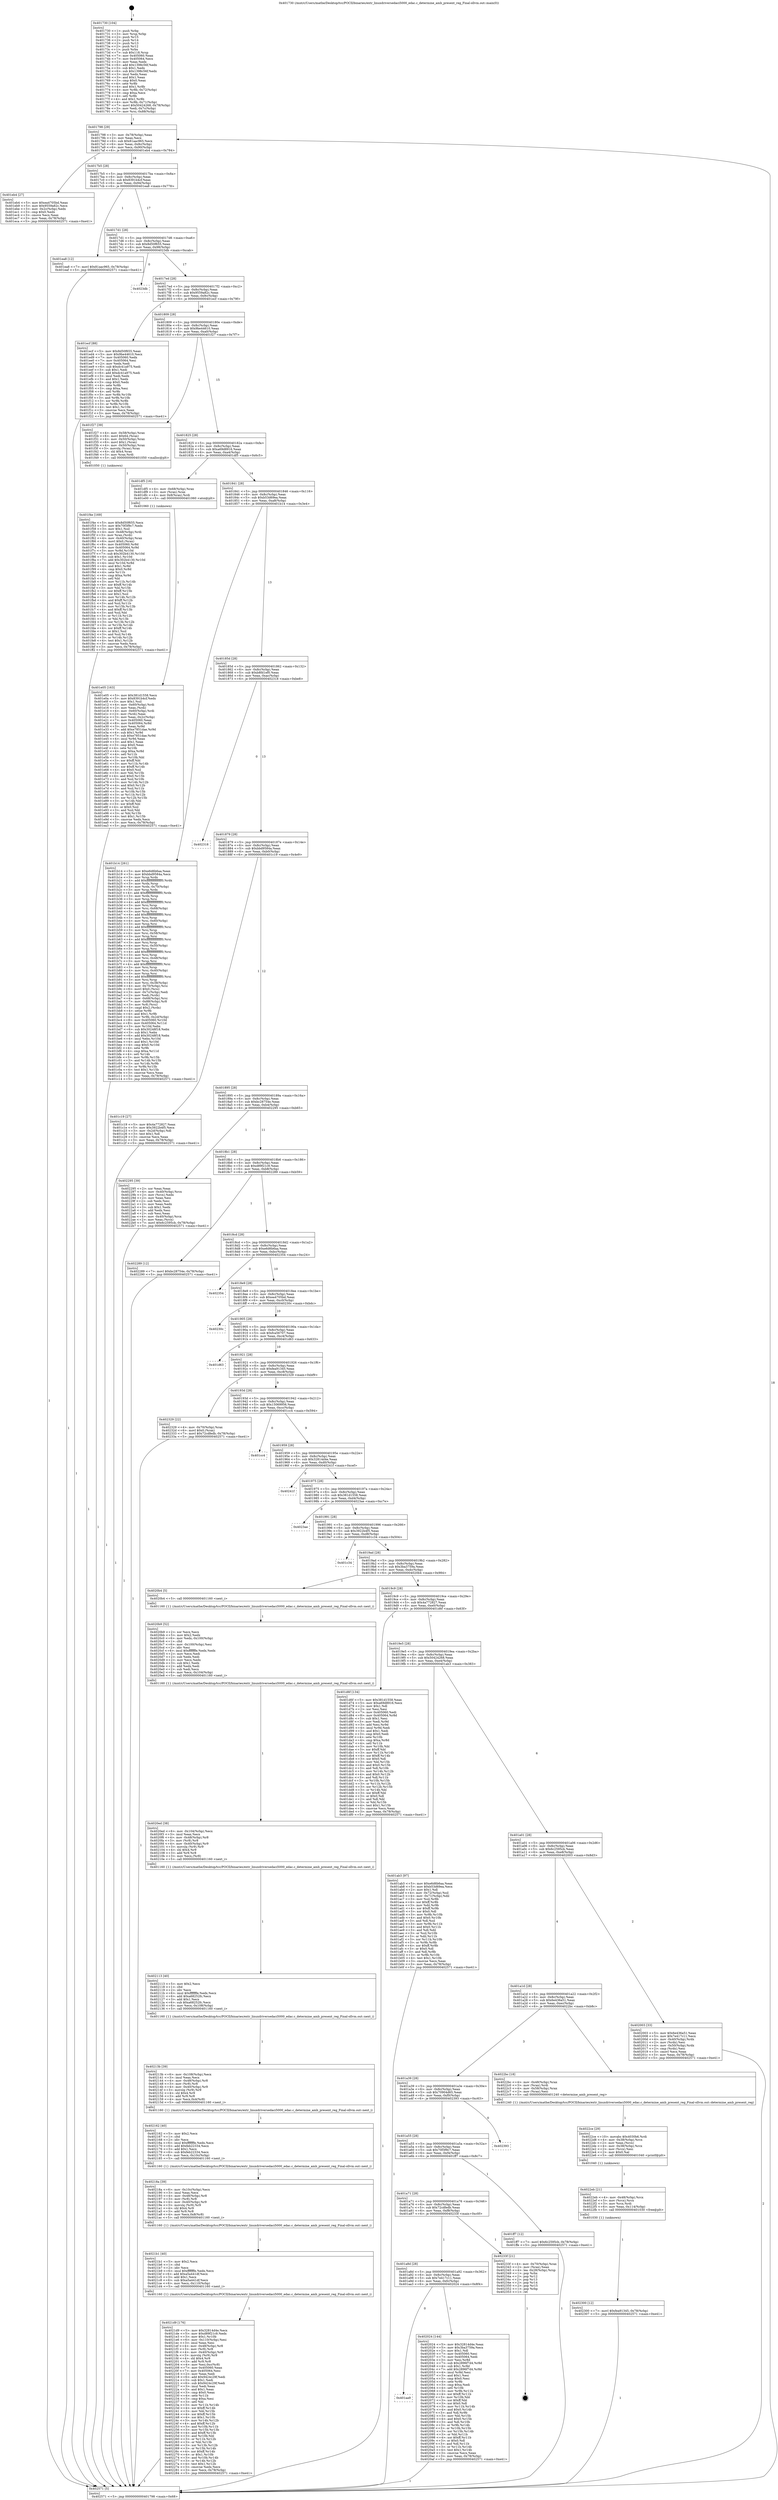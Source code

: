 digraph "0x401730" {
  label = "0x401730 (/mnt/c/Users/mathe/Desktop/tcc/POCII/binaries/extr_linuxdriversedaci5000_edac.c_determine_amb_present_reg_Final-ollvm.out::main(0))"
  labelloc = "t"
  node[shape=record]

  Entry [label="",width=0.3,height=0.3,shape=circle,fillcolor=black,style=filled]
  "0x401798" [label="{
     0x401798 [29]\l
     | [instrs]\l
     &nbsp;&nbsp;0x401798 \<+3\>: mov -0x78(%rbp),%eax\l
     &nbsp;&nbsp;0x40179b \<+2\>: mov %eax,%ecx\l
     &nbsp;&nbsp;0x40179d \<+6\>: sub $0x81aac965,%ecx\l
     &nbsp;&nbsp;0x4017a3 \<+6\>: mov %eax,-0x8c(%rbp)\l
     &nbsp;&nbsp;0x4017a9 \<+6\>: mov %ecx,-0x90(%rbp)\l
     &nbsp;&nbsp;0x4017af \<+6\>: je 0000000000401eb4 \<main+0x784\>\l
  }"]
  "0x401eb4" [label="{
     0x401eb4 [27]\l
     | [instrs]\l
     &nbsp;&nbsp;0x401eb4 \<+5\>: mov $0xea4705bd,%eax\l
     &nbsp;&nbsp;0x401eb9 \<+5\>: mov $0x9559a82c,%ecx\l
     &nbsp;&nbsp;0x401ebe \<+3\>: mov -0x2c(%rbp),%edx\l
     &nbsp;&nbsp;0x401ec1 \<+3\>: cmp $0x0,%edx\l
     &nbsp;&nbsp;0x401ec4 \<+3\>: cmove %ecx,%eax\l
     &nbsp;&nbsp;0x401ec7 \<+3\>: mov %eax,-0x78(%rbp)\l
     &nbsp;&nbsp;0x401eca \<+5\>: jmp 0000000000402571 \<main+0xe41\>\l
  }"]
  "0x4017b5" [label="{
     0x4017b5 [28]\l
     | [instrs]\l
     &nbsp;&nbsp;0x4017b5 \<+5\>: jmp 00000000004017ba \<main+0x8a\>\l
     &nbsp;&nbsp;0x4017ba \<+6\>: mov -0x8c(%rbp),%eax\l
     &nbsp;&nbsp;0x4017c0 \<+5\>: sub $0x8391b4cf,%eax\l
     &nbsp;&nbsp;0x4017c5 \<+6\>: mov %eax,-0x94(%rbp)\l
     &nbsp;&nbsp;0x4017cb \<+6\>: je 0000000000401ea8 \<main+0x778\>\l
  }"]
  Exit [label="",width=0.3,height=0.3,shape=circle,fillcolor=black,style=filled,peripheries=2]
  "0x401ea8" [label="{
     0x401ea8 [12]\l
     | [instrs]\l
     &nbsp;&nbsp;0x401ea8 \<+7\>: movl $0x81aac965,-0x78(%rbp)\l
     &nbsp;&nbsp;0x401eaf \<+5\>: jmp 0000000000402571 \<main+0xe41\>\l
  }"]
  "0x4017d1" [label="{
     0x4017d1 [28]\l
     | [instrs]\l
     &nbsp;&nbsp;0x4017d1 \<+5\>: jmp 00000000004017d6 \<main+0xa6\>\l
     &nbsp;&nbsp;0x4017d6 \<+6\>: mov -0x8c(%rbp),%eax\l
     &nbsp;&nbsp;0x4017dc \<+5\>: sub $0x8d50f655,%eax\l
     &nbsp;&nbsp;0x4017e1 \<+6\>: mov %eax,-0x98(%rbp)\l
     &nbsp;&nbsp;0x4017e7 \<+6\>: je 00000000004023db \<main+0xcab\>\l
  }"]
  "0x402300" [label="{
     0x402300 [12]\l
     | [instrs]\l
     &nbsp;&nbsp;0x402300 \<+7\>: movl $0xfea91345,-0x78(%rbp)\l
     &nbsp;&nbsp;0x402307 \<+5\>: jmp 0000000000402571 \<main+0xe41\>\l
  }"]
  "0x4023db" [label="{
     0x4023db\l
  }", style=dashed]
  "0x4017ed" [label="{
     0x4017ed [28]\l
     | [instrs]\l
     &nbsp;&nbsp;0x4017ed \<+5\>: jmp 00000000004017f2 \<main+0xc2\>\l
     &nbsp;&nbsp;0x4017f2 \<+6\>: mov -0x8c(%rbp),%eax\l
     &nbsp;&nbsp;0x4017f8 \<+5\>: sub $0x9559a82c,%eax\l
     &nbsp;&nbsp;0x4017fd \<+6\>: mov %eax,-0x9c(%rbp)\l
     &nbsp;&nbsp;0x401803 \<+6\>: je 0000000000401ecf \<main+0x79f\>\l
  }"]
  "0x4022eb" [label="{
     0x4022eb [21]\l
     | [instrs]\l
     &nbsp;&nbsp;0x4022eb \<+4\>: mov -0x48(%rbp),%rcx\l
     &nbsp;&nbsp;0x4022ef \<+3\>: mov (%rcx),%rcx\l
     &nbsp;&nbsp;0x4022f2 \<+3\>: mov %rcx,%rdi\l
     &nbsp;&nbsp;0x4022f5 \<+6\>: mov %eax,-0x114(%rbp)\l
     &nbsp;&nbsp;0x4022fb \<+5\>: call 0000000000401030 \<free@plt\>\l
     | [calls]\l
     &nbsp;&nbsp;0x401030 \{1\} (unknown)\l
  }"]
  "0x401ecf" [label="{
     0x401ecf [88]\l
     | [instrs]\l
     &nbsp;&nbsp;0x401ecf \<+5\>: mov $0x8d50f655,%eax\l
     &nbsp;&nbsp;0x401ed4 \<+5\>: mov $0x9be44610,%ecx\l
     &nbsp;&nbsp;0x401ed9 \<+7\>: mov 0x405060,%edx\l
     &nbsp;&nbsp;0x401ee0 \<+7\>: mov 0x405064,%esi\l
     &nbsp;&nbsp;0x401ee7 \<+2\>: mov %edx,%edi\l
     &nbsp;&nbsp;0x401ee9 \<+6\>: sub $0xdc41a975,%edi\l
     &nbsp;&nbsp;0x401eef \<+3\>: sub $0x1,%edi\l
     &nbsp;&nbsp;0x401ef2 \<+6\>: add $0xdc41a975,%edi\l
     &nbsp;&nbsp;0x401ef8 \<+3\>: imul %edi,%edx\l
     &nbsp;&nbsp;0x401efb \<+3\>: and $0x1,%edx\l
     &nbsp;&nbsp;0x401efe \<+3\>: cmp $0x0,%edx\l
     &nbsp;&nbsp;0x401f01 \<+4\>: sete %r8b\l
     &nbsp;&nbsp;0x401f05 \<+3\>: cmp $0xa,%esi\l
     &nbsp;&nbsp;0x401f08 \<+4\>: setl %r9b\l
     &nbsp;&nbsp;0x401f0c \<+3\>: mov %r8b,%r10b\l
     &nbsp;&nbsp;0x401f0f \<+3\>: and %r9b,%r10b\l
     &nbsp;&nbsp;0x401f12 \<+3\>: xor %r9b,%r8b\l
     &nbsp;&nbsp;0x401f15 \<+3\>: or %r8b,%r10b\l
     &nbsp;&nbsp;0x401f18 \<+4\>: test $0x1,%r10b\l
     &nbsp;&nbsp;0x401f1c \<+3\>: cmovne %ecx,%eax\l
     &nbsp;&nbsp;0x401f1f \<+3\>: mov %eax,-0x78(%rbp)\l
     &nbsp;&nbsp;0x401f22 \<+5\>: jmp 0000000000402571 \<main+0xe41\>\l
  }"]
  "0x401809" [label="{
     0x401809 [28]\l
     | [instrs]\l
     &nbsp;&nbsp;0x401809 \<+5\>: jmp 000000000040180e \<main+0xde\>\l
     &nbsp;&nbsp;0x40180e \<+6\>: mov -0x8c(%rbp),%eax\l
     &nbsp;&nbsp;0x401814 \<+5\>: sub $0x9be44610,%eax\l
     &nbsp;&nbsp;0x401819 \<+6\>: mov %eax,-0xa0(%rbp)\l
     &nbsp;&nbsp;0x40181f \<+6\>: je 0000000000401f27 \<main+0x7f7\>\l
  }"]
  "0x4022ce" [label="{
     0x4022ce [29]\l
     | [instrs]\l
     &nbsp;&nbsp;0x4022ce \<+10\>: movabs $0x4030b6,%rdi\l
     &nbsp;&nbsp;0x4022d8 \<+4\>: mov -0x38(%rbp),%rcx\l
     &nbsp;&nbsp;0x4022dc \<+2\>: mov %eax,(%rcx)\l
     &nbsp;&nbsp;0x4022de \<+4\>: mov -0x38(%rbp),%rcx\l
     &nbsp;&nbsp;0x4022e2 \<+2\>: mov (%rcx),%esi\l
     &nbsp;&nbsp;0x4022e4 \<+2\>: mov $0x0,%al\l
     &nbsp;&nbsp;0x4022e6 \<+5\>: call 0000000000401040 \<printf@plt\>\l
     | [calls]\l
     &nbsp;&nbsp;0x401040 \{1\} (unknown)\l
  }"]
  "0x401f27" [label="{
     0x401f27 [39]\l
     | [instrs]\l
     &nbsp;&nbsp;0x401f27 \<+4\>: mov -0x58(%rbp),%rax\l
     &nbsp;&nbsp;0x401f2b \<+6\>: movl $0x64,(%rax)\l
     &nbsp;&nbsp;0x401f31 \<+4\>: mov -0x50(%rbp),%rax\l
     &nbsp;&nbsp;0x401f35 \<+6\>: movl $0x1,(%rax)\l
     &nbsp;&nbsp;0x401f3b \<+4\>: mov -0x50(%rbp),%rax\l
     &nbsp;&nbsp;0x401f3f \<+3\>: movslq (%rax),%rax\l
     &nbsp;&nbsp;0x401f42 \<+4\>: shl $0x4,%rax\l
     &nbsp;&nbsp;0x401f46 \<+3\>: mov %rax,%rdi\l
     &nbsp;&nbsp;0x401f49 \<+5\>: call 0000000000401050 \<malloc@plt\>\l
     | [calls]\l
     &nbsp;&nbsp;0x401050 \{1\} (unknown)\l
  }"]
  "0x401825" [label="{
     0x401825 [28]\l
     | [instrs]\l
     &nbsp;&nbsp;0x401825 \<+5\>: jmp 000000000040182a \<main+0xfa\>\l
     &nbsp;&nbsp;0x40182a \<+6\>: mov -0x8c(%rbp),%eax\l
     &nbsp;&nbsp;0x401830 \<+5\>: sub $0xa69d8916,%eax\l
     &nbsp;&nbsp;0x401835 \<+6\>: mov %eax,-0xa4(%rbp)\l
     &nbsp;&nbsp;0x40183b \<+6\>: je 0000000000401df5 \<main+0x6c5\>\l
  }"]
  "0x4021d9" [label="{
     0x4021d9 [176]\l
     | [instrs]\l
     &nbsp;&nbsp;0x4021d9 \<+5\>: mov $0x32814d4e,%ecx\l
     &nbsp;&nbsp;0x4021de \<+5\>: mov $0xd89f21c9,%edx\l
     &nbsp;&nbsp;0x4021e3 \<+3\>: mov $0x1,%r10b\l
     &nbsp;&nbsp;0x4021e6 \<+6\>: mov -0x110(%rbp),%esi\l
     &nbsp;&nbsp;0x4021ec \<+3\>: imul %eax,%esi\l
     &nbsp;&nbsp;0x4021ef \<+4\>: mov -0x48(%rbp),%r8\l
     &nbsp;&nbsp;0x4021f3 \<+3\>: mov (%r8),%r8\l
     &nbsp;&nbsp;0x4021f6 \<+4\>: mov -0x40(%rbp),%r9\l
     &nbsp;&nbsp;0x4021fa \<+3\>: movslq (%r9),%r9\l
     &nbsp;&nbsp;0x4021fd \<+4\>: shl $0x4,%r9\l
     &nbsp;&nbsp;0x402201 \<+3\>: add %r9,%r8\l
     &nbsp;&nbsp;0x402204 \<+4\>: mov %esi,0xc(%r8)\l
     &nbsp;&nbsp;0x402208 \<+7\>: mov 0x405060,%eax\l
     &nbsp;&nbsp;0x40220f \<+7\>: mov 0x405064,%esi\l
     &nbsp;&nbsp;0x402216 \<+2\>: mov %eax,%edi\l
     &nbsp;&nbsp;0x402218 \<+6\>: add $0x9424c29f,%edi\l
     &nbsp;&nbsp;0x40221e \<+3\>: sub $0x1,%edi\l
     &nbsp;&nbsp;0x402221 \<+6\>: sub $0x9424c29f,%edi\l
     &nbsp;&nbsp;0x402227 \<+3\>: imul %edi,%eax\l
     &nbsp;&nbsp;0x40222a \<+3\>: and $0x1,%eax\l
     &nbsp;&nbsp;0x40222d \<+3\>: cmp $0x0,%eax\l
     &nbsp;&nbsp;0x402230 \<+4\>: sete %r11b\l
     &nbsp;&nbsp;0x402234 \<+3\>: cmp $0xa,%esi\l
     &nbsp;&nbsp;0x402237 \<+3\>: setl %bl\l
     &nbsp;&nbsp;0x40223a \<+3\>: mov %r11b,%r14b\l
     &nbsp;&nbsp;0x40223d \<+4\>: xor $0xff,%r14b\l
     &nbsp;&nbsp;0x402241 \<+3\>: mov %bl,%r15b\l
     &nbsp;&nbsp;0x402244 \<+4\>: xor $0xff,%r15b\l
     &nbsp;&nbsp;0x402248 \<+4\>: xor $0x1,%r10b\l
     &nbsp;&nbsp;0x40224c \<+3\>: mov %r14b,%r12b\l
     &nbsp;&nbsp;0x40224f \<+4\>: and $0xff,%r12b\l
     &nbsp;&nbsp;0x402253 \<+3\>: and %r10b,%r11b\l
     &nbsp;&nbsp;0x402256 \<+3\>: mov %r15b,%r13b\l
     &nbsp;&nbsp;0x402259 \<+4\>: and $0xff,%r13b\l
     &nbsp;&nbsp;0x40225d \<+3\>: and %r10b,%bl\l
     &nbsp;&nbsp;0x402260 \<+3\>: or %r11b,%r12b\l
     &nbsp;&nbsp;0x402263 \<+3\>: or %bl,%r13b\l
     &nbsp;&nbsp;0x402266 \<+3\>: xor %r13b,%r12b\l
     &nbsp;&nbsp;0x402269 \<+3\>: or %r15b,%r14b\l
     &nbsp;&nbsp;0x40226c \<+4\>: xor $0xff,%r14b\l
     &nbsp;&nbsp;0x402270 \<+4\>: or $0x1,%r10b\l
     &nbsp;&nbsp;0x402274 \<+3\>: and %r10b,%r14b\l
     &nbsp;&nbsp;0x402277 \<+3\>: or %r14b,%r12b\l
     &nbsp;&nbsp;0x40227a \<+4\>: test $0x1,%r12b\l
     &nbsp;&nbsp;0x40227e \<+3\>: cmovne %edx,%ecx\l
     &nbsp;&nbsp;0x402281 \<+3\>: mov %ecx,-0x78(%rbp)\l
     &nbsp;&nbsp;0x402284 \<+5\>: jmp 0000000000402571 \<main+0xe41\>\l
  }"]
  "0x401df5" [label="{
     0x401df5 [16]\l
     | [instrs]\l
     &nbsp;&nbsp;0x401df5 \<+4\>: mov -0x68(%rbp),%rax\l
     &nbsp;&nbsp;0x401df9 \<+3\>: mov (%rax),%rax\l
     &nbsp;&nbsp;0x401dfc \<+4\>: mov 0x8(%rax),%rdi\l
     &nbsp;&nbsp;0x401e00 \<+5\>: call 0000000000401060 \<atoi@plt\>\l
     | [calls]\l
     &nbsp;&nbsp;0x401060 \{1\} (unknown)\l
  }"]
  "0x401841" [label="{
     0x401841 [28]\l
     | [instrs]\l
     &nbsp;&nbsp;0x401841 \<+5\>: jmp 0000000000401846 \<main+0x116\>\l
     &nbsp;&nbsp;0x401846 \<+6\>: mov -0x8c(%rbp),%eax\l
     &nbsp;&nbsp;0x40184c \<+5\>: sub $0xb53d69ea,%eax\l
     &nbsp;&nbsp;0x401851 \<+6\>: mov %eax,-0xa8(%rbp)\l
     &nbsp;&nbsp;0x401857 \<+6\>: je 0000000000401b14 \<main+0x3e4\>\l
  }"]
  "0x4021b1" [label="{
     0x4021b1 [40]\l
     | [instrs]\l
     &nbsp;&nbsp;0x4021b1 \<+5\>: mov $0x2,%ecx\l
     &nbsp;&nbsp;0x4021b6 \<+1\>: cltd\l
     &nbsp;&nbsp;0x4021b7 \<+2\>: idiv %ecx\l
     &nbsp;&nbsp;0x4021b9 \<+6\>: imul $0xfffffffe,%edx,%ecx\l
     &nbsp;&nbsp;0x4021bf \<+6\>: add $0xa5a441df,%ecx\l
     &nbsp;&nbsp;0x4021c5 \<+3\>: add $0x1,%ecx\l
     &nbsp;&nbsp;0x4021c8 \<+6\>: sub $0xa5a441df,%ecx\l
     &nbsp;&nbsp;0x4021ce \<+6\>: mov %ecx,-0x110(%rbp)\l
     &nbsp;&nbsp;0x4021d4 \<+5\>: call 0000000000401160 \<next_i\>\l
     | [calls]\l
     &nbsp;&nbsp;0x401160 \{1\} (/mnt/c/Users/mathe/Desktop/tcc/POCII/binaries/extr_linuxdriversedaci5000_edac.c_determine_amb_present_reg_Final-ollvm.out::next_i)\l
  }"]
  "0x401b14" [label="{
     0x401b14 [261]\l
     | [instrs]\l
     &nbsp;&nbsp;0x401b14 \<+5\>: mov $0xe6d6b6aa,%eax\l
     &nbsp;&nbsp;0x401b19 \<+5\>: mov $0xbbd9584a,%ecx\l
     &nbsp;&nbsp;0x401b1e \<+3\>: mov %rsp,%rdx\l
     &nbsp;&nbsp;0x401b21 \<+4\>: add $0xfffffffffffffff0,%rdx\l
     &nbsp;&nbsp;0x401b25 \<+3\>: mov %rdx,%rsp\l
     &nbsp;&nbsp;0x401b28 \<+4\>: mov %rdx,-0x70(%rbp)\l
     &nbsp;&nbsp;0x401b2c \<+3\>: mov %rsp,%rdx\l
     &nbsp;&nbsp;0x401b2f \<+4\>: add $0xfffffffffffffff0,%rdx\l
     &nbsp;&nbsp;0x401b33 \<+3\>: mov %rdx,%rsp\l
     &nbsp;&nbsp;0x401b36 \<+3\>: mov %rsp,%rsi\l
     &nbsp;&nbsp;0x401b39 \<+4\>: add $0xfffffffffffffff0,%rsi\l
     &nbsp;&nbsp;0x401b3d \<+3\>: mov %rsi,%rsp\l
     &nbsp;&nbsp;0x401b40 \<+4\>: mov %rsi,-0x68(%rbp)\l
     &nbsp;&nbsp;0x401b44 \<+3\>: mov %rsp,%rsi\l
     &nbsp;&nbsp;0x401b47 \<+4\>: add $0xfffffffffffffff0,%rsi\l
     &nbsp;&nbsp;0x401b4b \<+3\>: mov %rsi,%rsp\l
     &nbsp;&nbsp;0x401b4e \<+4\>: mov %rsi,-0x60(%rbp)\l
     &nbsp;&nbsp;0x401b52 \<+3\>: mov %rsp,%rsi\l
     &nbsp;&nbsp;0x401b55 \<+4\>: add $0xfffffffffffffff0,%rsi\l
     &nbsp;&nbsp;0x401b59 \<+3\>: mov %rsi,%rsp\l
     &nbsp;&nbsp;0x401b5c \<+4\>: mov %rsi,-0x58(%rbp)\l
     &nbsp;&nbsp;0x401b60 \<+3\>: mov %rsp,%rsi\l
     &nbsp;&nbsp;0x401b63 \<+4\>: add $0xfffffffffffffff0,%rsi\l
     &nbsp;&nbsp;0x401b67 \<+3\>: mov %rsi,%rsp\l
     &nbsp;&nbsp;0x401b6a \<+4\>: mov %rsi,-0x50(%rbp)\l
     &nbsp;&nbsp;0x401b6e \<+3\>: mov %rsp,%rsi\l
     &nbsp;&nbsp;0x401b71 \<+4\>: add $0xfffffffffffffff0,%rsi\l
     &nbsp;&nbsp;0x401b75 \<+3\>: mov %rsi,%rsp\l
     &nbsp;&nbsp;0x401b78 \<+4\>: mov %rsi,-0x48(%rbp)\l
     &nbsp;&nbsp;0x401b7c \<+3\>: mov %rsp,%rsi\l
     &nbsp;&nbsp;0x401b7f \<+4\>: add $0xfffffffffffffff0,%rsi\l
     &nbsp;&nbsp;0x401b83 \<+3\>: mov %rsi,%rsp\l
     &nbsp;&nbsp;0x401b86 \<+4\>: mov %rsi,-0x40(%rbp)\l
     &nbsp;&nbsp;0x401b8a \<+3\>: mov %rsp,%rsi\l
     &nbsp;&nbsp;0x401b8d \<+4\>: add $0xfffffffffffffff0,%rsi\l
     &nbsp;&nbsp;0x401b91 \<+3\>: mov %rsi,%rsp\l
     &nbsp;&nbsp;0x401b94 \<+4\>: mov %rsi,-0x38(%rbp)\l
     &nbsp;&nbsp;0x401b98 \<+4\>: mov -0x70(%rbp),%rsi\l
     &nbsp;&nbsp;0x401b9c \<+6\>: movl $0x0,(%rsi)\l
     &nbsp;&nbsp;0x401ba2 \<+3\>: mov -0x7c(%rbp),%edi\l
     &nbsp;&nbsp;0x401ba5 \<+2\>: mov %edi,(%rdx)\l
     &nbsp;&nbsp;0x401ba7 \<+4\>: mov -0x68(%rbp),%rsi\l
     &nbsp;&nbsp;0x401bab \<+7\>: mov -0x88(%rbp),%r8\l
     &nbsp;&nbsp;0x401bb2 \<+3\>: mov %r8,(%rsi)\l
     &nbsp;&nbsp;0x401bb5 \<+3\>: cmpl $0x2,(%rdx)\l
     &nbsp;&nbsp;0x401bb8 \<+4\>: setne %r9b\l
     &nbsp;&nbsp;0x401bbc \<+4\>: and $0x1,%r9b\l
     &nbsp;&nbsp;0x401bc0 \<+4\>: mov %r9b,-0x2d(%rbp)\l
     &nbsp;&nbsp;0x401bc4 \<+8\>: mov 0x405060,%r10d\l
     &nbsp;&nbsp;0x401bcc \<+8\>: mov 0x405064,%r11d\l
     &nbsp;&nbsp;0x401bd4 \<+3\>: mov %r10d,%ebx\l
     &nbsp;&nbsp;0x401bd7 \<+6\>: sub $0x30248f18,%ebx\l
     &nbsp;&nbsp;0x401bdd \<+3\>: sub $0x1,%ebx\l
     &nbsp;&nbsp;0x401be0 \<+6\>: add $0x30248f18,%ebx\l
     &nbsp;&nbsp;0x401be6 \<+4\>: imul %ebx,%r10d\l
     &nbsp;&nbsp;0x401bea \<+4\>: and $0x1,%r10d\l
     &nbsp;&nbsp;0x401bee \<+4\>: cmp $0x0,%r10d\l
     &nbsp;&nbsp;0x401bf2 \<+4\>: sete %r9b\l
     &nbsp;&nbsp;0x401bf6 \<+4\>: cmp $0xa,%r11d\l
     &nbsp;&nbsp;0x401bfa \<+4\>: setl %r14b\l
     &nbsp;&nbsp;0x401bfe \<+3\>: mov %r9b,%r15b\l
     &nbsp;&nbsp;0x401c01 \<+3\>: and %r14b,%r15b\l
     &nbsp;&nbsp;0x401c04 \<+3\>: xor %r14b,%r9b\l
     &nbsp;&nbsp;0x401c07 \<+3\>: or %r9b,%r15b\l
     &nbsp;&nbsp;0x401c0a \<+4\>: test $0x1,%r15b\l
     &nbsp;&nbsp;0x401c0e \<+3\>: cmovne %ecx,%eax\l
     &nbsp;&nbsp;0x401c11 \<+3\>: mov %eax,-0x78(%rbp)\l
     &nbsp;&nbsp;0x401c14 \<+5\>: jmp 0000000000402571 \<main+0xe41\>\l
  }"]
  "0x40185d" [label="{
     0x40185d [28]\l
     | [instrs]\l
     &nbsp;&nbsp;0x40185d \<+5\>: jmp 0000000000401862 \<main+0x132\>\l
     &nbsp;&nbsp;0x401862 \<+6\>: mov -0x8c(%rbp),%eax\l
     &nbsp;&nbsp;0x401868 \<+5\>: sub $0xb8fd1ef0,%eax\l
     &nbsp;&nbsp;0x40186d \<+6\>: mov %eax,-0xac(%rbp)\l
     &nbsp;&nbsp;0x401873 \<+6\>: je 0000000000402318 \<main+0xbe8\>\l
  }"]
  "0x40218a" [label="{
     0x40218a [39]\l
     | [instrs]\l
     &nbsp;&nbsp;0x40218a \<+6\>: mov -0x10c(%rbp),%ecx\l
     &nbsp;&nbsp;0x402190 \<+3\>: imul %eax,%ecx\l
     &nbsp;&nbsp;0x402193 \<+4\>: mov -0x48(%rbp),%r8\l
     &nbsp;&nbsp;0x402197 \<+3\>: mov (%r8),%r8\l
     &nbsp;&nbsp;0x40219a \<+4\>: mov -0x40(%rbp),%r9\l
     &nbsp;&nbsp;0x40219e \<+3\>: movslq (%r9),%r9\l
     &nbsp;&nbsp;0x4021a1 \<+4\>: shl $0x4,%r9\l
     &nbsp;&nbsp;0x4021a5 \<+3\>: add %r9,%r8\l
     &nbsp;&nbsp;0x4021a8 \<+4\>: mov %ecx,0x8(%r8)\l
     &nbsp;&nbsp;0x4021ac \<+5\>: call 0000000000401160 \<next_i\>\l
     | [calls]\l
     &nbsp;&nbsp;0x401160 \{1\} (/mnt/c/Users/mathe/Desktop/tcc/POCII/binaries/extr_linuxdriversedaci5000_edac.c_determine_amb_present_reg_Final-ollvm.out::next_i)\l
  }"]
  "0x402318" [label="{
     0x402318\l
  }", style=dashed]
  "0x401879" [label="{
     0x401879 [28]\l
     | [instrs]\l
     &nbsp;&nbsp;0x401879 \<+5\>: jmp 000000000040187e \<main+0x14e\>\l
     &nbsp;&nbsp;0x40187e \<+6\>: mov -0x8c(%rbp),%eax\l
     &nbsp;&nbsp;0x401884 \<+5\>: sub $0xbbd9584a,%eax\l
     &nbsp;&nbsp;0x401889 \<+6\>: mov %eax,-0xb0(%rbp)\l
     &nbsp;&nbsp;0x40188f \<+6\>: je 0000000000401c19 \<main+0x4e9\>\l
  }"]
  "0x402162" [label="{
     0x402162 [40]\l
     | [instrs]\l
     &nbsp;&nbsp;0x402162 \<+5\>: mov $0x2,%ecx\l
     &nbsp;&nbsp;0x402167 \<+1\>: cltd\l
     &nbsp;&nbsp;0x402168 \<+2\>: idiv %ecx\l
     &nbsp;&nbsp;0x40216a \<+6\>: imul $0xfffffffe,%edx,%ecx\l
     &nbsp;&nbsp;0x402170 \<+6\>: add $0xfeb22334,%ecx\l
     &nbsp;&nbsp;0x402176 \<+3\>: add $0x1,%ecx\l
     &nbsp;&nbsp;0x402179 \<+6\>: sub $0xfeb22334,%ecx\l
     &nbsp;&nbsp;0x40217f \<+6\>: mov %ecx,-0x10c(%rbp)\l
     &nbsp;&nbsp;0x402185 \<+5\>: call 0000000000401160 \<next_i\>\l
     | [calls]\l
     &nbsp;&nbsp;0x401160 \{1\} (/mnt/c/Users/mathe/Desktop/tcc/POCII/binaries/extr_linuxdriversedaci5000_edac.c_determine_amb_present_reg_Final-ollvm.out::next_i)\l
  }"]
  "0x401c19" [label="{
     0x401c19 [27]\l
     | [instrs]\l
     &nbsp;&nbsp;0x401c19 \<+5\>: mov $0x4a772827,%eax\l
     &nbsp;&nbsp;0x401c1e \<+5\>: mov $0x3922b4f5,%ecx\l
     &nbsp;&nbsp;0x401c23 \<+3\>: mov -0x2d(%rbp),%dl\l
     &nbsp;&nbsp;0x401c26 \<+3\>: test $0x1,%dl\l
     &nbsp;&nbsp;0x401c29 \<+3\>: cmovne %ecx,%eax\l
     &nbsp;&nbsp;0x401c2c \<+3\>: mov %eax,-0x78(%rbp)\l
     &nbsp;&nbsp;0x401c2f \<+5\>: jmp 0000000000402571 \<main+0xe41\>\l
  }"]
  "0x401895" [label="{
     0x401895 [28]\l
     | [instrs]\l
     &nbsp;&nbsp;0x401895 \<+5\>: jmp 000000000040189a \<main+0x16a\>\l
     &nbsp;&nbsp;0x40189a \<+6\>: mov -0x8c(%rbp),%eax\l
     &nbsp;&nbsp;0x4018a0 \<+5\>: sub $0xbc28754e,%eax\l
     &nbsp;&nbsp;0x4018a5 \<+6\>: mov %eax,-0xb4(%rbp)\l
     &nbsp;&nbsp;0x4018ab \<+6\>: je 0000000000402295 \<main+0xb65\>\l
  }"]
  "0x40213b" [label="{
     0x40213b [39]\l
     | [instrs]\l
     &nbsp;&nbsp;0x40213b \<+6\>: mov -0x108(%rbp),%ecx\l
     &nbsp;&nbsp;0x402141 \<+3\>: imul %eax,%ecx\l
     &nbsp;&nbsp;0x402144 \<+4\>: mov -0x48(%rbp),%r8\l
     &nbsp;&nbsp;0x402148 \<+3\>: mov (%r8),%r8\l
     &nbsp;&nbsp;0x40214b \<+4\>: mov -0x40(%rbp),%r9\l
     &nbsp;&nbsp;0x40214f \<+3\>: movslq (%r9),%r9\l
     &nbsp;&nbsp;0x402152 \<+4\>: shl $0x4,%r9\l
     &nbsp;&nbsp;0x402156 \<+3\>: add %r9,%r8\l
     &nbsp;&nbsp;0x402159 \<+4\>: mov %ecx,0x4(%r8)\l
     &nbsp;&nbsp;0x40215d \<+5\>: call 0000000000401160 \<next_i\>\l
     | [calls]\l
     &nbsp;&nbsp;0x401160 \{1\} (/mnt/c/Users/mathe/Desktop/tcc/POCII/binaries/extr_linuxdriversedaci5000_edac.c_determine_amb_present_reg_Final-ollvm.out::next_i)\l
  }"]
  "0x402295" [label="{
     0x402295 [39]\l
     | [instrs]\l
     &nbsp;&nbsp;0x402295 \<+2\>: xor %eax,%eax\l
     &nbsp;&nbsp;0x402297 \<+4\>: mov -0x40(%rbp),%rcx\l
     &nbsp;&nbsp;0x40229b \<+2\>: mov (%rcx),%edx\l
     &nbsp;&nbsp;0x40229d \<+2\>: mov %eax,%esi\l
     &nbsp;&nbsp;0x40229f \<+2\>: sub %edx,%esi\l
     &nbsp;&nbsp;0x4022a1 \<+2\>: mov %eax,%edx\l
     &nbsp;&nbsp;0x4022a3 \<+3\>: sub $0x1,%edx\l
     &nbsp;&nbsp;0x4022a6 \<+2\>: add %edx,%esi\l
     &nbsp;&nbsp;0x4022a8 \<+2\>: sub %esi,%eax\l
     &nbsp;&nbsp;0x4022aa \<+4\>: mov -0x40(%rbp),%rcx\l
     &nbsp;&nbsp;0x4022ae \<+2\>: mov %eax,(%rcx)\l
     &nbsp;&nbsp;0x4022b0 \<+7\>: movl $0x6c2595cb,-0x78(%rbp)\l
     &nbsp;&nbsp;0x4022b7 \<+5\>: jmp 0000000000402571 \<main+0xe41\>\l
  }"]
  "0x4018b1" [label="{
     0x4018b1 [28]\l
     | [instrs]\l
     &nbsp;&nbsp;0x4018b1 \<+5\>: jmp 00000000004018b6 \<main+0x186\>\l
     &nbsp;&nbsp;0x4018b6 \<+6\>: mov -0x8c(%rbp),%eax\l
     &nbsp;&nbsp;0x4018bc \<+5\>: sub $0xd89f21c9,%eax\l
     &nbsp;&nbsp;0x4018c1 \<+6\>: mov %eax,-0xb8(%rbp)\l
     &nbsp;&nbsp;0x4018c7 \<+6\>: je 0000000000402289 \<main+0xb59\>\l
  }"]
  "0x402113" [label="{
     0x402113 [40]\l
     | [instrs]\l
     &nbsp;&nbsp;0x402113 \<+5\>: mov $0x2,%ecx\l
     &nbsp;&nbsp;0x402118 \<+1\>: cltd\l
     &nbsp;&nbsp;0x402119 \<+2\>: idiv %ecx\l
     &nbsp;&nbsp;0x40211b \<+6\>: imul $0xfffffffe,%edx,%ecx\l
     &nbsp;&nbsp;0x402121 \<+6\>: add $0xa68252fc,%ecx\l
     &nbsp;&nbsp;0x402127 \<+3\>: add $0x1,%ecx\l
     &nbsp;&nbsp;0x40212a \<+6\>: sub $0xa68252fc,%ecx\l
     &nbsp;&nbsp;0x402130 \<+6\>: mov %ecx,-0x108(%rbp)\l
     &nbsp;&nbsp;0x402136 \<+5\>: call 0000000000401160 \<next_i\>\l
     | [calls]\l
     &nbsp;&nbsp;0x401160 \{1\} (/mnt/c/Users/mathe/Desktop/tcc/POCII/binaries/extr_linuxdriversedaci5000_edac.c_determine_amb_present_reg_Final-ollvm.out::next_i)\l
  }"]
  "0x402289" [label="{
     0x402289 [12]\l
     | [instrs]\l
     &nbsp;&nbsp;0x402289 \<+7\>: movl $0xbc28754e,-0x78(%rbp)\l
     &nbsp;&nbsp;0x402290 \<+5\>: jmp 0000000000402571 \<main+0xe41\>\l
  }"]
  "0x4018cd" [label="{
     0x4018cd [28]\l
     | [instrs]\l
     &nbsp;&nbsp;0x4018cd \<+5\>: jmp 00000000004018d2 \<main+0x1a2\>\l
     &nbsp;&nbsp;0x4018d2 \<+6\>: mov -0x8c(%rbp),%eax\l
     &nbsp;&nbsp;0x4018d8 \<+5\>: sub $0xe6d6b6aa,%eax\l
     &nbsp;&nbsp;0x4018dd \<+6\>: mov %eax,-0xbc(%rbp)\l
     &nbsp;&nbsp;0x4018e3 \<+6\>: je 0000000000402354 \<main+0xc24\>\l
  }"]
  "0x4020ed" [label="{
     0x4020ed [38]\l
     | [instrs]\l
     &nbsp;&nbsp;0x4020ed \<+6\>: mov -0x104(%rbp),%ecx\l
     &nbsp;&nbsp;0x4020f3 \<+3\>: imul %eax,%ecx\l
     &nbsp;&nbsp;0x4020f6 \<+4\>: mov -0x48(%rbp),%r8\l
     &nbsp;&nbsp;0x4020fa \<+3\>: mov (%r8),%r8\l
     &nbsp;&nbsp;0x4020fd \<+4\>: mov -0x40(%rbp),%r9\l
     &nbsp;&nbsp;0x402101 \<+3\>: movslq (%r9),%r9\l
     &nbsp;&nbsp;0x402104 \<+4\>: shl $0x4,%r9\l
     &nbsp;&nbsp;0x402108 \<+3\>: add %r9,%r8\l
     &nbsp;&nbsp;0x40210b \<+3\>: mov %ecx,(%r8)\l
     &nbsp;&nbsp;0x40210e \<+5\>: call 0000000000401160 \<next_i\>\l
     | [calls]\l
     &nbsp;&nbsp;0x401160 \{1\} (/mnt/c/Users/mathe/Desktop/tcc/POCII/binaries/extr_linuxdriversedaci5000_edac.c_determine_amb_present_reg_Final-ollvm.out::next_i)\l
  }"]
  "0x402354" [label="{
     0x402354\l
  }", style=dashed]
  "0x4018e9" [label="{
     0x4018e9 [28]\l
     | [instrs]\l
     &nbsp;&nbsp;0x4018e9 \<+5\>: jmp 00000000004018ee \<main+0x1be\>\l
     &nbsp;&nbsp;0x4018ee \<+6\>: mov -0x8c(%rbp),%eax\l
     &nbsp;&nbsp;0x4018f4 \<+5\>: sub $0xea4705bd,%eax\l
     &nbsp;&nbsp;0x4018f9 \<+6\>: mov %eax,-0xc0(%rbp)\l
     &nbsp;&nbsp;0x4018ff \<+6\>: je 000000000040230c \<main+0xbdc\>\l
  }"]
  "0x4020b9" [label="{
     0x4020b9 [52]\l
     | [instrs]\l
     &nbsp;&nbsp;0x4020b9 \<+2\>: xor %ecx,%ecx\l
     &nbsp;&nbsp;0x4020bb \<+5\>: mov $0x2,%edx\l
     &nbsp;&nbsp;0x4020c0 \<+6\>: mov %edx,-0x100(%rbp)\l
     &nbsp;&nbsp;0x4020c6 \<+1\>: cltd\l
     &nbsp;&nbsp;0x4020c7 \<+6\>: mov -0x100(%rbp),%esi\l
     &nbsp;&nbsp;0x4020cd \<+2\>: idiv %esi\l
     &nbsp;&nbsp;0x4020cf \<+6\>: imul $0xfffffffe,%edx,%edx\l
     &nbsp;&nbsp;0x4020d5 \<+2\>: mov %ecx,%edi\l
     &nbsp;&nbsp;0x4020d7 \<+2\>: sub %edx,%edi\l
     &nbsp;&nbsp;0x4020d9 \<+2\>: mov %ecx,%edx\l
     &nbsp;&nbsp;0x4020db \<+3\>: sub $0x1,%edx\l
     &nbsp;&nbsp;0x4020de \<+2\>: add %edx,%edi\l
     &nbsp;&nbsp;0x4020e0 \<+2\>: sub %edi,%ecx\l
     &nbsp;&nbsp;0x4020e2 \<+6\>: mov %ecx,-0x104(%rbp)\l
     &nbsp;&nbsp;0x4020e8 \<+5\>: call 0000000000401160 \<next_i\>\l
     | [calls]\l
     &nbsp;&nbsp;0x401160 \{1\} (/mnt/c/Users/mathe/Desktop/tcc/POCII/binaries/extr_linuxdriversedaci5000_edac.c_determine_amb_present_reg_Final-ollvm.out::next_i)\l
  }"]
  "0x40230c" [label="{
     0x40230c\l
  }", style=dashed]
  "0x401905" [label="{
     0x401905 [28]\l
     | [instrs]\l
     &nbsp;&nbsp;0x401905 \<+5\>: jmp 000000000040190a \<main+0x1da\>\l
     &nbsp;&nbsp;0x40190a \<+6\>: mov -0x8c(%rbp),%eax\l
     &nbsp;&nbsp;0x401910 \<+5\>: sub $0xfca56707,%eax\l
     &nbsp;&nbsp;0x401915 \<+6\>: mov %eax,-0xc4(%rbp)\l
     &nbsp;&nbsp;0x40191b \<+6\>: je 0000000000401d63 \<main+0x633\>\l
  }"]
  "0x401aa9" [label="{
     0x401aa9\l
  }", style=dashed]
  "0x401d63" [label="{
     0x401d63\l
  }", style=dashed]
  "0x401921" [label="{
     0x401921 [28]\l
     | [instrs]\l
     &nbsp;&nbsp;0x401921 \<+5\>: jmp 0000000000401926 \<main+0x1f6\>\l
     &nbsp;&nbsp;0x401926 \<+6\>: mov -0x8c(%rbp),%eax\l
     &nbsp;&nbsp;0x40192c \<+5\>: sub $0xfea91345,%eax\l
     &nbsp;&nbsp;0x401931 \<+6\>: mov %eax,-0xc8(%rbp)\l
     &nbsp;&nbsp;0x401937 \<+6\>: je 0000000000402329 \<main+0xbf9\>\l
  }"]
  "0x402024" [label="{
     0x402024 [144]\l
     | [instrs]\l
     &nbsp;&nbsp;0x402024 \<+5\>: mov $0x32814d4e,%eax\l
     &nbsp;&nbsp;0x402029 \<+5\>: mov $0x3ba3759a,%ecx\l
     &nbsp;&nbsp;0x40202e \<+2\>: mov $0x1,%dl\l
     &nbsp;&nbsp;0x402030 \<+7\>: mov 0x405060,%esi\l
     &nbsp;&nbsp;0x402037 \<+7\>: mov 0x405064,%edi\l
     &nbsp;&nbsp;0x40203e \<+3\>: mov %esi,%r8d\l
     &nbsp;&nbsp;0x402041 \<+7\>: sub $0x2896f7d4,%r8d\l
     &nbsp;&nbsp;0x402048 \<+4\>: sub $0x1,%r8d\l
     &nbsp;&nbsp;0x40204c \<+7\>: add $0x2896f7d4,%r8d\l
     &nbsp;&nbsp;0x402053 \<+4\>: imul %r8d,%esi\l
     &nbsp;&nbsp;0x402057 \<+3\>: and $0x1,%esi\l
     &nbsp;&nbsp;0x40205a \<+3\>: cmp $0x0,%esi\l
     &nbsp;&nbsp;0x40205d \<+4\>: sete %r9b\l
     &nbsp;&nbsp;0x402061 \<+3\>: cmp $0xa,%edi\l
     &nbsp;&nbsp;0x402064 \<+4\>: setl %r10b\l
     &nbsp;&nbsp;0x402068 \<+3\>: mov %r9b,%r11b\l
     &nbsp;&nbsp;0x40206b \<+4\>: xor $0xff,%r11b\l
     &nbsp;&nbsp;0x40206f \<+3\>: mov %r10b,%bl\l
     &nbsp;&nbsp;0x402072 \<+3\>: xor $0xff,%bl\l
     &nbsp;&nbsp;0x402075 \<+3\>: xor $0x0,%dl\l
     &nbsp;&nbsp;0x402078 \<+3\>: mov %r11b,%r14b\l
     &nbsp;&nbsp;0x40207b \<+4\>: and $0x0,%r14b\l
     &nbsp;&nbsp;0x40207f \<+3\>: and %dl,%r9b\l
     &nbsp;&nbsp;0x402082 \<+3\>: mov %bl,%r15b\l
     &nbsp;&nbsp;0x402085 \<+4\>: and $0x0,%r15b\l
     &nbsp;&nbsp;0x402089 \<+3\>: and %dl,%r10b\l
     &nbsp;&nbsp;0x40208c \<+3\>: or %r9b,%r14b\l
     &nbsp;&nbsp;0x40208f \<+3\>: or %r10b,%r15b\l
     &nbsp;&nbsp;0x402092 \<+3\>: xor %r15b,%r14b\l
     &nbsp;&nbsp;0x402095 \<+3\>: or %bl,%r11b\l
     &nbsp;&nbsp;0x402098 \<+4\>: xor $0xff,%r11b\l
     &nbsp;&nbsp;0x40209c \<+3\>: or $0x0,%dl\l
     &nbsp;&nbsp;0x40209f \<+3\>: and %dl,%r11b\l
     &nbsp;&nbsp;0x4020a2 \<+3\>: or %r11b,%r14b\l
     &nbsp;&nbsp;0x4020a5 \<+4\>: test $0x1,%r14b\l
     &nbsp;&nbsp;0x4020a9 \<+3\>: cmovne %ecx,%eax\l
     &nbsp;&nbsp;0x4020ac \<+3\>: mov %eax,-0x78(%rbp)\l
     &nbsp;&nbsp;0x4020af \<+5\>: jmp 0000000000402571 \<main+0xe41\>\l
  }"]
  "0x402329" [label="{
     0x402329 [22]\l
     | [instrs]\l
     &nbsp;&nbsp;0x402329 \<+4\>: mov -0x70(%rbp),%rax\l
     &nbsp;&nbsp;0x40232d \<+6\>: movl $0x0,(%rax)\l
     &nbsp;&nbsp;0x402333 \<+7\>: movl $0x72cdfedb,-0x78(%rbp)\l
     &nbsp;&nbsp;0x40233a \<+5\>: jmp 0000000000402571 \<main+0xe41\>\l
  }"]
  "0x40193d" [label="{
     0x40193d [28]\l
     | [instrs]\l
     &nbsp;&nbsp;0x40193d \<+5\>: jmp 0000000000401942 \<main+0x212\>\l
     &nbsp;&nbsp;0x401942 \<+6\>: mov -0x8c(%rbp),%eax\l
     &nbsp;&nbsp;0x401948 \<+5\>: sub $0x15069956,%eax\l
     &nbsp;&nbsp;0x40194d \<+6\>: mov %eax,-0xcc(%rbp)\l
     &nbsp;&nbsp;0x401953 \<+6\>: je 0000000000401cc4 \<main+0x594\>\l
  }"]
  "0x401a8d" [label="{
     0x401a8d [28]\l
     | [instrs]\l
     &nbsp;&nbsp;0x401a8d \<+5\>: jmp 0000000000401a92 \<main+0x362\>\l
     &nbsp;&nbsp;0x401a92 \<+6\>: mov -0x8c(%rbp),%eax\l
     &nbsp;&nbsp;0x401a98 \<+5\>: sub $0x7e417c11,%eax\l
     &nbsp;&nbsp;0x401a9d \<+6\>: mov %eax,-0xfc(%rbp)\l
     &nbsp;&nbsp;0x401aa3 \<+6\>: je 0000000000402024 \<main+0x8f4\>\l
  }"]
  "0x401cc4" [label="{
     0x401cc4\l
  }", style=dashed]
  "0x401959" [label="{
     0x401959 [28]\l
     | [instrs]\l
     &nbsp;&nbsp;0x401959 \<+5\>: jmp 000000000040195e \<main+0x22e\>\l
     &nbsp;&nbsp;0x40195e \<+6\>: mov -0x8c(%rbp),%eax\l
     &nbsp;&nbsp;0x401964 \<+5\>: sub $0x32814d4e,%eax\l
     &nbsp;&nbsp;0x401969 \<+6\>: mov %eax,-0xd0(%rbp)\l
     &nbsp;&nbsp;0x40196f \<+6\>: je 000000000040241f \<main+0xcef\>\l
  }"]
  "0x40233f" [label="{
     0x40233f [21]\l
     | [instrs]\l
     &nbsp;&nbsp;0x40233f \<+4\>: mov -0x70(%rbp),%rax\l
     &nbsp;&nbsp;0x402343 \<+2\>: mov (%rax),%eax\l
     &nbsp;&nbsp;0x402345 \<+4\>: lea -0x28(%rbp),%rsp\l
     &nbsp;&nbsp;0x402349 \<+1\>: pop %rbx\l
     &nbsp;&nbsp;0x40234a \<+2\>: pop %r12\l
     &nbsp;&nbsp;0x40234c \<+2\>: pop %r13\l
     &nbsp;&nbsp;0x40234e \<+2\>: pop %r14\l
     &nbsp;&nbsp;0x402350 \<+2\>: pop %r15\l
     &nbsp;&nbsp;0x402352 \<+1\>: pop %rbp\l
     &nbsp;&nbsp;0x402353 \<+1\>: ret\l
  }"]
  "0x40241f" [label="{
     0x40241f\l
  }", style=dashed]
  "0x401975" [label="{
     0x401975 [28]\l
     | [instrs]\l
     &nbsp;&nbsp;0x401975 \<+5\>: jmp 000000000040197a \<main+0x24a\>\l
     &nbsp;&nbsp;0x40197a \<+6\>: mov -0x8c(%rbp),%eax\l
     &nbsp;&nbsp;0x401980 \<+5\>: sub $0x381d1558,%eax\l
     &nbsp;&nbsp;0x401985 \<+6\>: mov %eax,-0xd4(%rbp)\l
     &nbsp;&nbsp;0x40198b \<+6\>: je 00000000004023ae \<main+0xc7e\>\l
  }"]
  "0x401a71" [label="{
     0x401a71 [28]\l
     | [instrs]\l
     &nbsp;&nbsp;0x401a71 \<+5\>: jmp 0000000000401a76 \<main+0x346\>\l
     &nbsp;&nbsp;0x401a76 \<+6\>: mov -0x8c(%rbp),%eax\l
     &nbsp;&nbsp;0x401a7c \<+5\>: sub $0x72cdfedb,%eax\l
     &nbsp;&nbsp;0x401a81 \<+6\>: mov %eax,-0xf8(%rbp)\l
     &nbsp;&nbsp;0x401a87 \<+6\>: je 000000000040233f \<main+0xc0f\>\l
  }"]
  "0x4023ae" [label="{
     0x4023ae\l
  }", style=dashed]
  "0x401991" [label="{
     0x401991 [28]\l
     | [instrs]\l
     &nbsp;&nbsp;0x401991 \<+5\>: jmp 0000000000401996 \<main+0x266\>\l
     &nbsp;&nbsp;0x401996 \<+6\>: mov -0x8c(%rbp),%eax\l
     &nbsp;&nbsp;0x40199c \<+5\>: sub $0x3922b4f5,%eax\l
     &nbsp;&nbsp;0x4019a1 \<+6\>: mov %eax,-0xd8(%rbp)\l
     &nbsp;&nbsp;0x4019a7 \<+6\>: je 0000000000401c34 \<main+0x504\>\l
  }"]
  "0x401ff7" [label="{
     0x401ff7 [12]\l
     | [instrs]\l
     &nbsp;&nbsp;0x401ff7 \<+7\>: movl $0x6c2595cb,-0x78(%rbp)\l
     &nbsp;&nbsp;0x401ffe \<+5\>: jmp 0000000000402571 \<main+0xe41\>\l
  }"]
  "0x401c34" [label="{
     0x401c34\l
  }", style=dashed]
  "0x4019ad" [label="{
     0x4019ad [28]\l
     | [instrs]\l
     &nbsp;&nbsp;0x4019ad \<+5\>: jmp 00000000004019b2 \<main+0x282\>\l
     &nbsp;&nbsp;0x4019b2 \<+6\>: mov -0x8c(%rbp),%eax\l
     &nbsp;&nbsp;0x4019b8 \<+5\>: sub $0x3ba3759a,%eax\l
     &nbsp;&nbsp;0x4019bd \<+6\>: mov %eax,-0xdc(%rbp)\l
     &nbsp;&nbsp;0x4019c3 \<+6\>: je 00000000004020b4 \<main+0x984\>\l
  }"]
  "0x401a55" [label="{
     0x401a55 [28]\l
     | [instrs]\l
     &nbsp;&nbsp;0x401a55 \<+5\>: jmp 0000000000401a5a \<main+0x32a\>\l
     &nbsp;&nbsp;0x401a5a \<+6\>: mov -0x8c(%rbp),%eax\l
     &nbsp;&nbsp;0x401a60 \<+5\>: sub $0x70f3f9c7,%eax\l
     &nbsp;&nbsp;0x401a65 \<+6\>: mov %eax,-0xf4(%rbp)\l
     &nbsp;&nbsp;0x401a6b \<+6\>: je 0000000000401ff7 \<main+0x8c7\>\l
  }"]
  "0x4020b4" [label="{
     0x4020b4 [5]\l
     | [instrs]\l
     &nbsp;&nbsp;0x4020b4 \<+5\>: call 0000000000401160 \<next_i\>\l
     | [calls]\l
     &nbsp;&nbsp;0x401160 \{1\} (/mnt/c/Users/mathe/Desktop/tcc/POCII/binaries/extr_linuxdriversedaci5000_edac.c_determine_amb_present_reg_Final-ollvm.out::next_i)\l
  }"]
  "0x4019c9" [label="{
     0x4019c9 [28]\l
     | [instrs]\l
     &nbsp;&nbsp;0x4019c9 \<+5\>: jmp 00000000004019ce \<main+0x29e\>\l
     &nbsp;&nbsp;0x4019ce \<+6\>: mov -0x8c(%rbp),%eax\l
     &nbsp;&nbsp;0x4019d4 \<+5\>: sub $0x4a772827,%eax\l
     &nbsp;&nbsp;0x4019d9 \<+6\>: mov %eax,-0xe0(%rbp)\l
     &nbsp;&nbsp;0x4019df \<+6\>: je 0000000000401d6f \<main+0x63f\>\l
  }"]
  "0x402393" [label="{
     0x402393\l
  }", style=dashed]
  "0x401d6f" [label="{
     0x401d6f [134]\l
     | [instrs]\l
     &nbsp;&nbsp;0x401d6f \<+5\>: mov $0x381d1558,%eax\l
     &nbsp;&nbsp;0x401d74 \<+5\>: mov $0xa69d8916,%ecx\l
     &nbsp;&nbsp;0x401d79 \<+2\>: mov $0x1,%dl\l
     &nbsp;&nbsp;0x401d7b \<+2\>: xor %esi,%esi\l
     &nbsp;&nbsp;0x401d7d \<+7\>: mov 0x405060,%edi\l
     &nbsp;&nbsp;0x401d84 \<+8\>: mov 0x405064,%r8d\l
     &nbsp;&nbsp;0x401d8c \<+3\>: sub $0x1,%esi\l
     &nbsp;&nbsp;0x401d8f \<+3\>: mov %edi,%r9d\l
     &nbsp;&nbsp;0x401d92 \<+3\>: add %esi,%r9d\l
     &nbsp;&nbsp;0x401d95 \<+4\>: imul %r9d,%edi\l
     &nbsp;&nbsp;0x401d99 \<+3\>: and $0x1,%edi\l
     &nbsp;&nbsp;0x401d9c \<+3\>: cmp $0x0,%edi\l
     &nbsp;&nbsp;0x401d9f \<+4\>: sete %r10b\l
     &nbsp;&nbsp;0x401da3 \<+4\>: cmp $0xa,%r8d\l
     &nbsp;&nbsp;0x401da7 \<+4\>: setl %r11b\l
     &nbsp;&nbsp;0x401dab \<+3\>: mov %r10b,%bl\l
     &nbsp;&nbsp;0x401dae \<+3\>: xor $0xff,%bl\l
     &nbsp;&nbsp;0x401db1 \<+3\>: mov %r11b,%r14b\l
     &nbsp;&nbsp;0x401db4 \<+4\>: xor $0xff,%r14b\l
     &nbsp;&nbsp;0x401db8 \<+3\>: xor $0x0,%dl\l
     &nbsp;&nbsp;0x401dbb \<+3\>: mov %bl,%r15b\l
     &nbsp;&nbsp;0x401dbe \<+4\>: and $0x0,%r15b\l
     &nbsp;&nbsp;0x401dc2 \<+3\>: and %dl,%r10b\l
     &nbsp;&nbsp;0x401dc5 \<+3\>: mov %r14b,%r12b\l
     &nbsp;&nbsp;0x401dc8 \<+4\>: and $0x0,%r12b\l
     &nbsp;&nbsp;0x401dcc \<+3\>: and %dl,%r11b\l
     &nbsp;&nbsp;0x401dcf \<+3\>: or %r10b,%r15b\l
     &nbsp;&nbsp;0x401dd2 \<+3\>: or %r11b,%r12b\l
     &nbsp;&nbsp;0x401dd5 \<+3\>: xor %r12b,%r15b\l
     &nbsp;&nbsp;0x401dd8 \<+3\>: or %r14b,%bl\l
     &nbsp;&nbsp;0x401ddb \<+3\>: xor $0xff,%bl\l
     &nbsp;&nbsp;0x401dde \<+3\>: or $0x0,%dl\l
     &nbsp;&nbsp;0x401de1 \<+2\>: and %dl,%bl\l
     &nbsp;&nbsp;0x401de3 \<+3\>: or %bl,%r15b\l
     &nbsp;&nbsp;0x401de6 \<+4\>: test $0x1,%r15b\l
     &nbsp;&nbsp;0x401dea \<+3\>: cmovne %ecx,%eax\l
     &nbsp;&nbsp;0x401ded \<+3\>: mov %eax,-0x78(%rbp)\l
     &nbsp;&nbsp;0x401df0 \<+5\>: jmp 0000000000402571 \<main+0xe41\>\l
  }"]
  "0x4019e5" [label="{
     0x4019e5 [28]\l
     | [instrs]\l
     &nbsp;&nbsp;0x4019e5 \<+5\>: jmp 00000000004019ea \<main+0x2ba\>\l
     &nbsp;&nbsp;0x4019ea \<+6\>: mov -0x8c(%rbp),%eax\l
     &nbsp;&nbsp;0x4019f0 \<+5\>: sub $0x50424268,%eax\l
     &nbsp;&nbsp;0x4019f5 \<+6\>: mov %eax,-0xe4(%rbp)\l
     &nbsp;&nbsp;0x4019fb \<+6\>: je 0000000000401ab3 \<main+0x383\>\l
  }"]
  "0x401a39" [label="{
     0x401a39 [28]\l
     | [instrs]\l
     &nbsp;&nbsp;0x401a39 \<+5\>: jmp 0000000000401a3e \<main+0x30e\>\l
     &nbsp;&nbsp;0x401a3e \<+6\>: mov -0x8c(%rbp),%eax\l
     &nbsp;&nbsp;0x401a44 \<+5\>: sub $0x70904d65,%eax\l
     &nbsp;&nbsp;0x401a49 \<+6\>: mov %eax,-0xf0(%rbp)\l
     &nbsp;&nbsp;0x401a4f \<+6\>: je 0000000000402393 \<main+0xc63\>\l
  }"]
  "0x401ab3" [label="{
     0x401ab3 [97]\l
     | [instrs]\l
     &nbsp;&nbsp;0x401ab3 \<+5\>: mov $0xe6d6b6aa,%eax\l
     &nbsp;&nbsp;0x401ab8 \<+5\>: mov $0xb53d69ea,%ecx\l
     &nbsp;&nbsp;0x401abd \<+2\>: mov $0x1,%dl\l
     &nbsp;&nbsp;0x401abf \<+4\>: mov -0x72(%rbp),%sil\l
     &nbsp;&nbsp;0x401ac3 \<+4\>: mov -0x71(%rbp),%dil\l
     &nbsp;&nbsp;0x401ac7 \<+3\>: mov %sil,%r8b\l
     &nbsp;&nbsp;0x401aca \<+4\>: xor $0xff,%r8b\l
     &nbsp;&nbsp;0x401ace \<+3\>: mov %dil,%r9b\l
     &nbsp;&nbsp;0x401ad1 \<+4\>: xor $0xff,%r9b\l
     &nbsp;&nbsp;0x401ad5 \<+3\>: xor $0x0,%dl\l
     &nbsp;&nbsp;0x401ad8 \<+3\>: mov %r8b,%r10b\l
     &nbsp;&nbsp;0x401adb \<+4\>: and $0x0,%r10b\l
     &nbsp;&nbsp;0x401adf \<+3\>: and %dl,%sil\l
     &nbsp;&nbsp;0x401ae2 \<+3\>: mov %r9b,%r11b\l
     &nbsp;&nbsp;0x401ae5 \<+4\>: and $0x0,%r11b\l
     &nbsp;&nbsp;0x401ae9 \<+3\>: and %dl,%dil\l
     &nbsp;&nbsp;0x401aec \<+3\>: or %sil,%r10b\l
     &nbsp;&nbsp;0x401aef \<+3\>: or %dil,%r11b\l
     &nbsp;&nbsp;0x401af2 \<+3\>: xor %r11b,%r10b\l
     &nbsp;&nbsp;0x401af5 \<+3\>: or %r9b,%r8b\l
     &nbsp;&nbsp;0x401af8 \<+4\>: xor $0xff,%r8b\l
     &nbsp;&nbsp;0x401afc \<+3\>: or $0x0,%dl\l
     &nbsp;&nbsp;0x401aff \<+3\>: and %dl,%r8b\l
     &nbsp;&nbsp;0x401b02 \<+3\>: or %r8b,%r10b\l
     &nbsp;&nbsp;0x401b05 \<+4\>: test $0x1,%r10b\l
     &nbsp;&nbsp;0x401b09 \<+3\>: cmovne %ecx,%eax\l
     &nbsp;&nbsp;0x401b0c \<+3\>: mov %eax,-0x78(%rbp)\l
     &nbsp;&nbsp;0x401b0f \<+5\>: jmp 0000000000402571 \<main+0xe41\>\l
  }"]
  "0x401a01" [label="{
     0x401a01 [28]\l
     | [instrs]\l
     &nbsp;&nbsp;0x401a01 \<+5\>: jmp 0000000000401a06 \<main+0x2d6\>\l
     &nbsp;&nbsp;0x401a06 \<+6\>: mov -0x8c(%rbp),%eax\l
     &nbsp;&nbsp;0x401a0c \<+5\>: sub $0x6c2595cb,%eax\l
     &nbsp;&nbsp;0x401a11 \<+6\>: mov %eax,-0xe8(%rbp)\l
     &nbsp;&nbsp;0x401a17 \<+6\>: je 0000000000402003 \<main+0x8d3\>\l
  }"]
  "0x402571" [label="{
     0x402571 [5]\l
     | [instrs]\l
     &nbsp;&nbsp;0x402571 \<+5\>: jmp 0000000000401798 \<main+0x68\>\l
  }"]
  "0x401730" [label="{
     0x401730 [104]\l
     | [instrs]\l
     &nbsp;&nbsp;0x401730 \<+1\>: push %rbp\l
     &nbsp;&nbsp;0x401731 \<+3\>: mov %rsp,%rbp\l
     &nbsp;&nbsp;0x401734 \<+2\>: push %r15\l
     &nbsp;&nbsp;0x401736 \<+2\>: push %r14\l
     &nbsp;&nbsp;0x401738 \<+2\>: push %r13\l
     &nbsp;&nbsp;0x40173a \<+2\>: push %r12\l
     &nbsp;&nbsp;0x40173c \<+1\>: push %rbx\l
     &nbsp;&nbsp;0x40173d \<+7\>: sub $0x118,%rsp\l
     &nbsp;&nbsp;0x401744 \<+7\>: mov 0x405060,%eax\l
     &nbsp;&nbsp;0x40174b \<+7\>: mov 0x405064,%ecx\l
     &nbsp;&nbsp;0x401752 \<+2\>: mov %eax,%edx\l
     &nbsp;&nbsp;0x401754 \<+6\>: add $0x1398c56f,%edx\l
     &nbsp;&nbsp;0x40175a \<+3\>: sub $0x1,%edx\l
     &nbsp;&nbsp;0x40175d \<+6\>: sub $0x1398c56f,%edx\l
     &nbsp;&nbsp;0x401763 \<+3\>: imul %edx,%eax\l
     &nbsp;&nbsp;0x401766 \<+3\>: and $0x1,%eax\l
     &nbsp;&nbsp;0x401769 \<+3\>: cmp $0x0,%eax\l
     &nbsp;&nbsp;0x40176c \<+4\>: sete %r8b\l
     &nbsp;&nbsp;0x401770 \<+4\>: and $0x1,%r8b\l
     &nbsp;&nbsp;0x401774 \<+4\>: mov %r8b,-0x72(%rbp)\l
     &nbsp;&nbsp;0x401778 \<+3\>: cmp $0xa,%ecx\l
     &nbsp;&nbsp;0x40177b \<+4\>: setl %r8b\l
     &nbsp;&nbsp;0x40177f \<+4\>: and $0x1,%r8b\l
     &nbsp;&nbsp;0x401783 \<+4\>: mov %r8b,-0x71(%rbp)\l
     &nbsp;&nbsp;0x401787 \<+7\>: movl $0x50424268,-0x78(%rbp)\l
     &nbsp;&nbsp;0x40178e \<+3\>: mov %edi,-0x7c(%rbp)\l
     &nbsp;&nbsp;0x401791 \<+7\>: mov %rsi,-0x88(%rbp)\l
  }"]
  "0x4022bc" [label="{
     0x4022bc [18]\l
     | [instrs]\l
     &nbsp;&nbsp;0x4022bc \<+4\>: mov -0x48(%rbp),%rax\l
     &nbsp;&nbsp;0x4022c0 \<+3\>: mov (%rax),%rdi\l
     &nbsp;&nbsp;0x4022c3 \<+4\>: mov -0x58(%rbp),%rax\l
     &nbsp;&nbsp;0x4022c7 \<+2\>: mov (%rax),%esi\l
     &nbsp;&nbsp;0x4022c9 \<+5\>: call 0000000000401240 \<determine_amb_present_reg\>\l
     | [calls]\l
     &nbsp;&nbsp;0x401240 \{1\} (/mnt/c/Users/mathe/Desktop/tcc/POCII/binaries/extr_linuxdriversedaci5000_edac.c_determine_amb_present_reg_Final-ollvm.out::determine_amb_present_reg)\l
  }"]
  "0x401e05" [label="{
     0x401e05 [163]\l
     | [instrs]\l
     &nbsp;&nbsp;0x401e05 \<+5\>: mov $0x381d1558,%ecx\l
     &nbsp;&nbsp;0x401e0a \<+5\>: mov $0x8391b4cf,%edx\l
     &nbsp;&nbsp;0x401e0f \<+3\>: mov $0x1,%sil\l
     &nbsp;&nbsp;0x401e12 \<+4\>: mov -0x60(%rbp),%rdi\l
     &nbsp;&nbsp;0x401e16 \<+2\>: mov %eax,(%rdi)\l
     &nbsp;&nbsp;0x401e18 \<+4\>: mov -0x60(%rbp),%rdi\l
     &nbsp;&nbsp;0x401e1c \<+2\>: mov (%rdi),%eax\l
     &nbsp;&nbsp;0x401e1e \<+3\>: mov %eax,-0x2c(%rbp)\l
     &nbsp;&nbsp;0x401e21 \<+7\>: mov 0x405060,%eax\l
     &nbsp;&nbsp;0x401e28 \<+8\>: mov 0x405064,%r8d\l
     &nbsp;&nbsp;0x401e30 \<+3\>: mov %eax,%r9d\l
     &nbsp;&nbsp;0x401e33 \<+7\>: add $0xe7851dae,%r9d\l
     &nbsp;&nbsp;0x401e3a \<+4\>: sub $0x1,%r9d\l
     &nbsp;&nbsp;0x401e3e \<+7\>: sub $0xe7851dae,%r9d\l
     &nbsp;&nbsp;0x401e45 \<+4\>: imul %r9d,%eax\l
     &nbsp;&nbsp;0x401e49 \<+3\>: and $0x1,%eax\l
     &nbsp;&nbsp;0x401e4c \<+3\>: cmp $0x0,%eax\l
     &nbsp;&nbsp;0x401e4f \<+4\>: sete %r10b\l
     &nbsp;&nbsp;0x401e53 \<+4\>: cmp $0xa,%r8d\l
     &nbsp;&nbsp;0x401e57 \<+4\>: setl %r11b\l
     &nbsp;&nbsp;0x401e5b \<+3\>: mov %r10b,%bl\l
     &nbsp;&nbsp;0x401e5e \<+3\>: xor $0xff,%bl\l
     &nbsp;&nbsp;0x401e61 \<+3\>: mov %r11b,%r14b\l
     &nbsp;&nbsp;0x401e64 \<+4\>: xor $0xff,%r14b\l
     &nbsp;&nbsp;0x401e68 \<+4\>: xor $0x0,%sil\l
     &nbsp;&nbsp;0x401e6c \<+3\>: mov %bl,%r15b\l
     &nbsp;&nbsp;0x401e6f \<+4\>: and $0x0,%r15b\l
     &nbsp;&nbsp;0x401e73 \<+3\>: and %sil,%r10b\l
     &nbsp;&nbsp;0x401e76 \<+3\>: mov %r14b,%r12b\l
     &nbsp;&nbsp;0x401e79 \<+4\>: and $0x0,%r12b\l
     &nbsp;&nbsp;0x401e7d \<+3\>: and %sil,%r11b\l
     &nbsp;&nbsp;0x401e80 \<+3\>: or %r10b,%r15b\l
     &nbsp;&nbsp;0x401e83 \<+3\>: or %r11b,%r12b\l
     &nbsp;&nbsp;0x401e86 \<+3\>: xor %r12b,%r15b\l
     &nbsp;&nbsp;0x401e89 \<+3\>: or %r14b,%bl\l
     &nbsp;&nbsp;0x401e8c \<+3\>: xor $0xff,%bl\l
     &nbsp;&nbsp;0x401e8f \<+4\>: or $0x0,%sil\l
     &nbsp;&nbsp;0x401e93 \<+3\>: and %sil,%bl\l
     &nbsp;&nbsp;0x401e96 \<+3\>: or %bl,%r15b\l
     &nbsp;&nbsp;0x401e99 \<+4\>: test $0x1,%r15b\l
     &nbsp;&nbsp;0x401e9d \<+3\>: cmovne %edx,%ecx\l
     &nbsp;&nbsp;0x401ea0 \<+3\>: mov %ecx,-0x78(%rbp)\l
     &nbsp;&nbsp;0x401ea3 \<+5\>: jmp 0000000000402571 \<main+0xe41\>\l
  }"]
  "0x401f4e" [label="{
     0x401f4e [169]\l
     | [instrs]\l
     &nbsp;&nbsp;0x401f4e \<+5\>: mov $0x8d50f655,%ecx\l
     &nbsp;&nbsp;0x401f53 \<+5\>: mov $0x70f3f9c7,%edx\l
     &nbsp;&nbsp;0x401f58 \<+3\>: mov $0x1,%sil\l
     &nbsp;&nbsp;0x401f5b \<+4\>: mov -0x48(%rbp),%rdi\l
     &nbsp;&nbsp;0x401f5f \<+3\>: mov %rax,(%rdi)\l
     &nbsp;&nbsp;0x401f62 \<+4\>: mov -0x40(%rbp),%rax\l
     &nbsp;&nbsp;0x401f66 \<+6\>: movl $0x0,(%rax)\l
     &nbsp;&nbsp;0x401f6c \<+8\>: mov 0x405060,%r8d\l
     &nbsp;&nbsp;0x401f74 \<+8\>: mov 0x405064,%r9d\l
     &nbsp;&nbsp;0x401f7c \<+3\>: mov %r8d,%r10d\l
     &nbsp;&nbsp;0x401f7f \<+7\>: sub $0x302b4130,%r10d\l
     &nbsp;&nbsp;0x401f86 \<+4\>: sub $0x1,%r10d\l
     &nbsp;&nbsp;0x401f8a \<+7\>: add $0x302b4130,%r10d\l
     &nbsp;&nbsp;0x401f91 \<+4\>: imul %r10d,%r8d\l
     &nbsp;&nbsp;0x401f95 \<+4\>: and $0x1,%r8d\l
     &nbsp;&nbsp;0x401f99 \<+4\>: cmp $0x0,%r8d\l
     &nbsp;&nbsp;0x401f9d \<+4\>: sete %r11b\l
     &nbsp;&nbsp;0x401fa1 \<+4\>: cmp $0xa,%r9d\l
     &nbsp;&nbsp;0x401fa5 \<+3\>: setl %bl\l
     &nbsp;&nbsp;0x401fa8 \<+3\>: mov %r11b,%r14b\l
     &nbsp;&nbsp;0x401fab \<+4\>: xor $0xff,%r14b\l
     &nbsp;&nbsp;0x401faf \<+3\>: mov %bl,%r15b\l
     &nbsp;&nbsp;0x401fb2 \<+4\>: xor $0xff,%r15b\l
     &nbsp;&nbsp;0x401fb6 \<+4\>: xor $0x1,%sil\l
     &nbsp;&nbsp;0x401fba \<+3\>: mov %r14b,%r12b\l
     &nbsp;&nbsp;0x401fbd \<+4\>: and $0xff,%r12b\l
     &nbsp;&nbsp;0x401fc1 \<+3\>: and %sil,%r11b\l
     &nbsp;&nbsp;0x401fc4 \<+3\>: mov %r15b,%r13b\l
     &nbsp;&nbsp;0x401fc7 \<+4\>: and $0xff,%r13b\l
     &nbsp;&nbsp;0x401fcb \<+3\>: and %sil,%bl\l
     &nbsp;&nbsp;0x401fce \<+3\>: or %r11b,%r12b\l
     &nbsp;&nbsp;0x401fd1 \<+3\>: or %bl,%r13b\l
     &nbsp;&nbsp;0x401fd4 \<+3\>: xor %r13b,%r12b\l
     &nbsp;&nbsp;0x401fd7 \<+3\>: or %r15b,%r14b\l
     &nbsp;&nbsp;0x401fda \<+4\>: xor $0xff,%r14b\l
     &nbsp;&nbsp;0x401fde \<+4\>: or $0x1,%sil\l
     &nbsp;&nbsp;0x401fe2 \<+3\>: and %sil,%r14b\l
     &nbsp;&nbsp;0x401fe5 \<+3\>: or %r14b,%r12b\l
     &nbsp;&nbsp;0x401fe8 \<+4\>: test $0x1,%r12b\l
     &nbsp;&nbsp;0x401fec \<+3\>: cmovne %edx,%ecx\l
     &nbsp;&nbsp;0x401fef \<+3\>: mov %ecx,-0x78(%rbp)\l
     &nbsp;&nbsp;0x401ff2 \<+5\>: jmp 0000000000402571 \<main+0xe41\>\l
  }"]
  "0x401a1d" [label="{
     0x401a1d [28]\l
     | [instrs]\l
     &nbsp;&nbsp;0x401a1d \<+5\>: jmp 0000000000401a22 \<main+0x2f2\>\l
     &nbsp;&nbsp;0x401a22 \<+6\>: mov -0x8c(%rbp),%eax\l
     &nbsp;&nbsp;0x401a28 \<+5\>: sub $0x6e436a51,%eax\l
     &nbsp;&nbsp;0x401a2d \<+6\>: mov %eax,-0xec(%rbp)\l
     &nbsp;&nbsp;0x401a33 \<+6\>: je 00000000004022bc \<main+0xb8c\>\l
  }"]
  "0x402003" [label="{
     0x402003 [33]\l
     | [instrs]\l
     &nbsp;&nbsp;0x402003 \<+5\>: mov $0x6e436a51,%eax\l
     &nbsp;&nbsp;0x402008 \<+5\>: mov $0x7e417c11,%ecx\l
     &nbsp;&nbsp;0x40200d \<+4\>: mov -0x40(%rbp),%rdx\l
     &nbsp;&nbsp;0x402011 \<+2\>: mov (%rdx),%esi\l
     &nbsp;&nbsp;0x402013 \<+4\>: mov -0x50(%rbp),%rdx\l
     &nbsp;&nbsp;0x402017 \<+2\>: cmp (%rdx),%esi\l
     &nbsp;&nbsp;0x402019 \<+3\>: cmovl %ecx,%eax\l
     &nbsp;&nbsp;0x40201c \<+3\>: mov %eax,-0x78(%rbp)\l
     &nbsp;&nbsp;0x40201f \<+5\>: jmp 0000000000402571 \<main+0xe41\>\l
  }"]
  Entry -> "0x401730" [label=" 1"]
  "0x401798" -> "0x401eb4" [label=" 1"]
  "0x401798" -> "0x4017b5" [label=" 18"]
  "0x40233f" -> Exit [label=" 1"]
  "0x4017b5" -> "0x401ea8" [label=" 1"]
  "0x4017b5" -> "0x4017d1" [label=" 17"]
  "0x402329" -> "0x402571" [label=" 1"]
  "0x4017d1" -> "0x4023db" [label=" 0"]
  "0x4017d1" -> "0x4017ed" [label=" 17"]
  "0x402300" -> "0x402571" [label=" 1"]
  "0x4017ed" -> "0x401ecf" [label=" 1"]
  "0x4017ed" -> "0x401809" [label=" 16"]
  "0x4022eb" -> "0x402300" [label=" 1"]
  "0x401809" -> "0x401f27" [label=" 1"]
  "0x401809" -> "0x401825" [label=" 15"]
  "0x4022ce" -> "0x4022eb" [label=" 1"]
  "0x401825" -> "0x401df5" [label=" 1"]
  "0x401825" -> "0x401841" [label=" 14"]
  "0x4022bc" -> "0x4022ce" [label=" 1"]
  "0x401841" -> "0x401b14" [label=" 1"]
  "0x401841" -> "0x40185d" [label=" 13"]
  "0x402295" -> "0x402571" [label=" 1"]
  "0x40185d" -> "0x402318" [label=" 0"]
  "0x40185d" -> "0x401879" [label=" 13"]
  "0x402289" -> "0x402571" [label=" 1"]
  "0x401879" -> "0x401c19" [label=" 1"]
  "0x401879" -> "0x401895" [label=" 12"]
  "0x4021d9" -> "0x402571" [label=" 1"]
  "0x401895" -> "0x402295" [label=" 1"]
  "0x401895" -> "0x4018b1" [label=" 11"]
  "0x4021b1" -> "0x4021d9" [label=" 1"]
  "0x4018b1" -> "0x402289" [label=" 1"]
  "0x4018b1" -> "0x4018cd" [label=" 10"]
  "0x40218a" -> "0x4021b1" [label=" 1"]
  "0x4018cd" -> "0x402354" [label=" 0"]
  "0x4018cd" -> "0x4018e9" [label=" 10"]
  "0x402162" -> "0x40218a" [label=" 1"]
  "0x4018e9" -> "0x40230c" [label=" 0"]
  "0x4018e9" -> "0x401905" [label=" 10"]
  "0x40213b" -> "0x402162" [label=" 1"]
  "0x401905" -> "0x401d63" [label=" 0"]
  "0x401905" -> "0x401921" [label=" 10"]
  "0x402113" -> "0x40213b" [label=" 1"]
  "0x401921" -> "0x402329" [label=" 1"]
  "0x401921" -> "0x40193d" [label=" 9"]
  "0x4020ed" -> "0x402113" [label=" 1"]
  "0x40193d" -> "0x401cc4" [label=" 0"]
  "0x40193d" -> "0x401959" [label=" 9"]
  "0x4020b4" -> "0x4020b9" [label=" 1"]
  "0x401959" -> "0x40241f" [label=" 0"]
  "0x401959" -> "0x401975" [label=" 9"]
  "0x402024" -> "0x402571" [label=" 1"]
  "0x401975" -> "0x4023ae" [label=" 0"]
  "0x401975" -> "0x401991" [label=" 9"]
  "0x401a8d" -> "0x402024" [label=" 1"]
  "0x401991" -> "0x401c34" [label=" 0"]
  "0x401991" -> "0x4019ad" [label=" 9"]
  "0x4020b9" -> "0x4020ed" [label=" 1"]
  "0x4019ad" -> "0x4020b4" [label=" 1"]
  "0x4019ad" -> "0x4019c9" [label=" 8"]
  "0x401a71" -> "0x40233f" [label=" 1"]
  "0x4019c9" -> "0x401d6f" [label=" 1"]
  "0x4019c9" -> "0x4019e5" [label=" 7"]
  "0x401a8d" -> "0x401aa9" [label=" 0"]
  "0x4019e5" -> "0x401ab3" [label=" 1"]
  "0x4019e5" -> "0x401a01" [label=" 6"]
  "0x401ab3" -> "0x402571" [label=" 1"]
  "0x401730" -> "0x401798" [label=" 1"]
  "0x402571" -> "0x401798" [label=" 18"]
  "0x401ff7" -> "0x402571" [label=" 1"]
  "0x401b14" -> "0x402571" [label=" 1"]
  "0x401c19" -> "0x402571" [label=" 1"]
  "0x401d6f" -> "0x402571" [label=" 1"]
  "0x401df5" -> "0x401e05" [label=" 1"]
  "0x401e05" -> "0x402571" [label=" 1"]
  "0x401ea8" -> "0x402571" [label=" 1"]
  "0x401eb4" -> "0x402571" [label=" 1"]
  "0x401ecf" -> "0x402571" [label=" 1"]
  "0x401f27" -> "0x401f4e" [label=" 1"]
  "0x401f4e" -> "0x402571" [label=" 1"]
  "0x401a55" -> "0x401a71" [label=" 2"]
  "0x401a01" -> "0x402003" [label=" 2"]
  "0x401a01" -> "0x401a1d" [label=" 4"]
  "0x401a55" -> "0x401ff7" [label=" 1"]
  "0x401a1d" -> "0x4022bc" [label=" 1"]
  "0x401a1d" -> "0x401a39" [label=" 3"]
  "0x402003" -> "0x402571" [label=" 2"]
  "0x401a39" -> "0x402393" [label=" 0"]
  "0x401a39" -> "0x401a55" [label=" 3"]
  "0x401a71" -> "0x401a8d" [label=" 1"]
}
